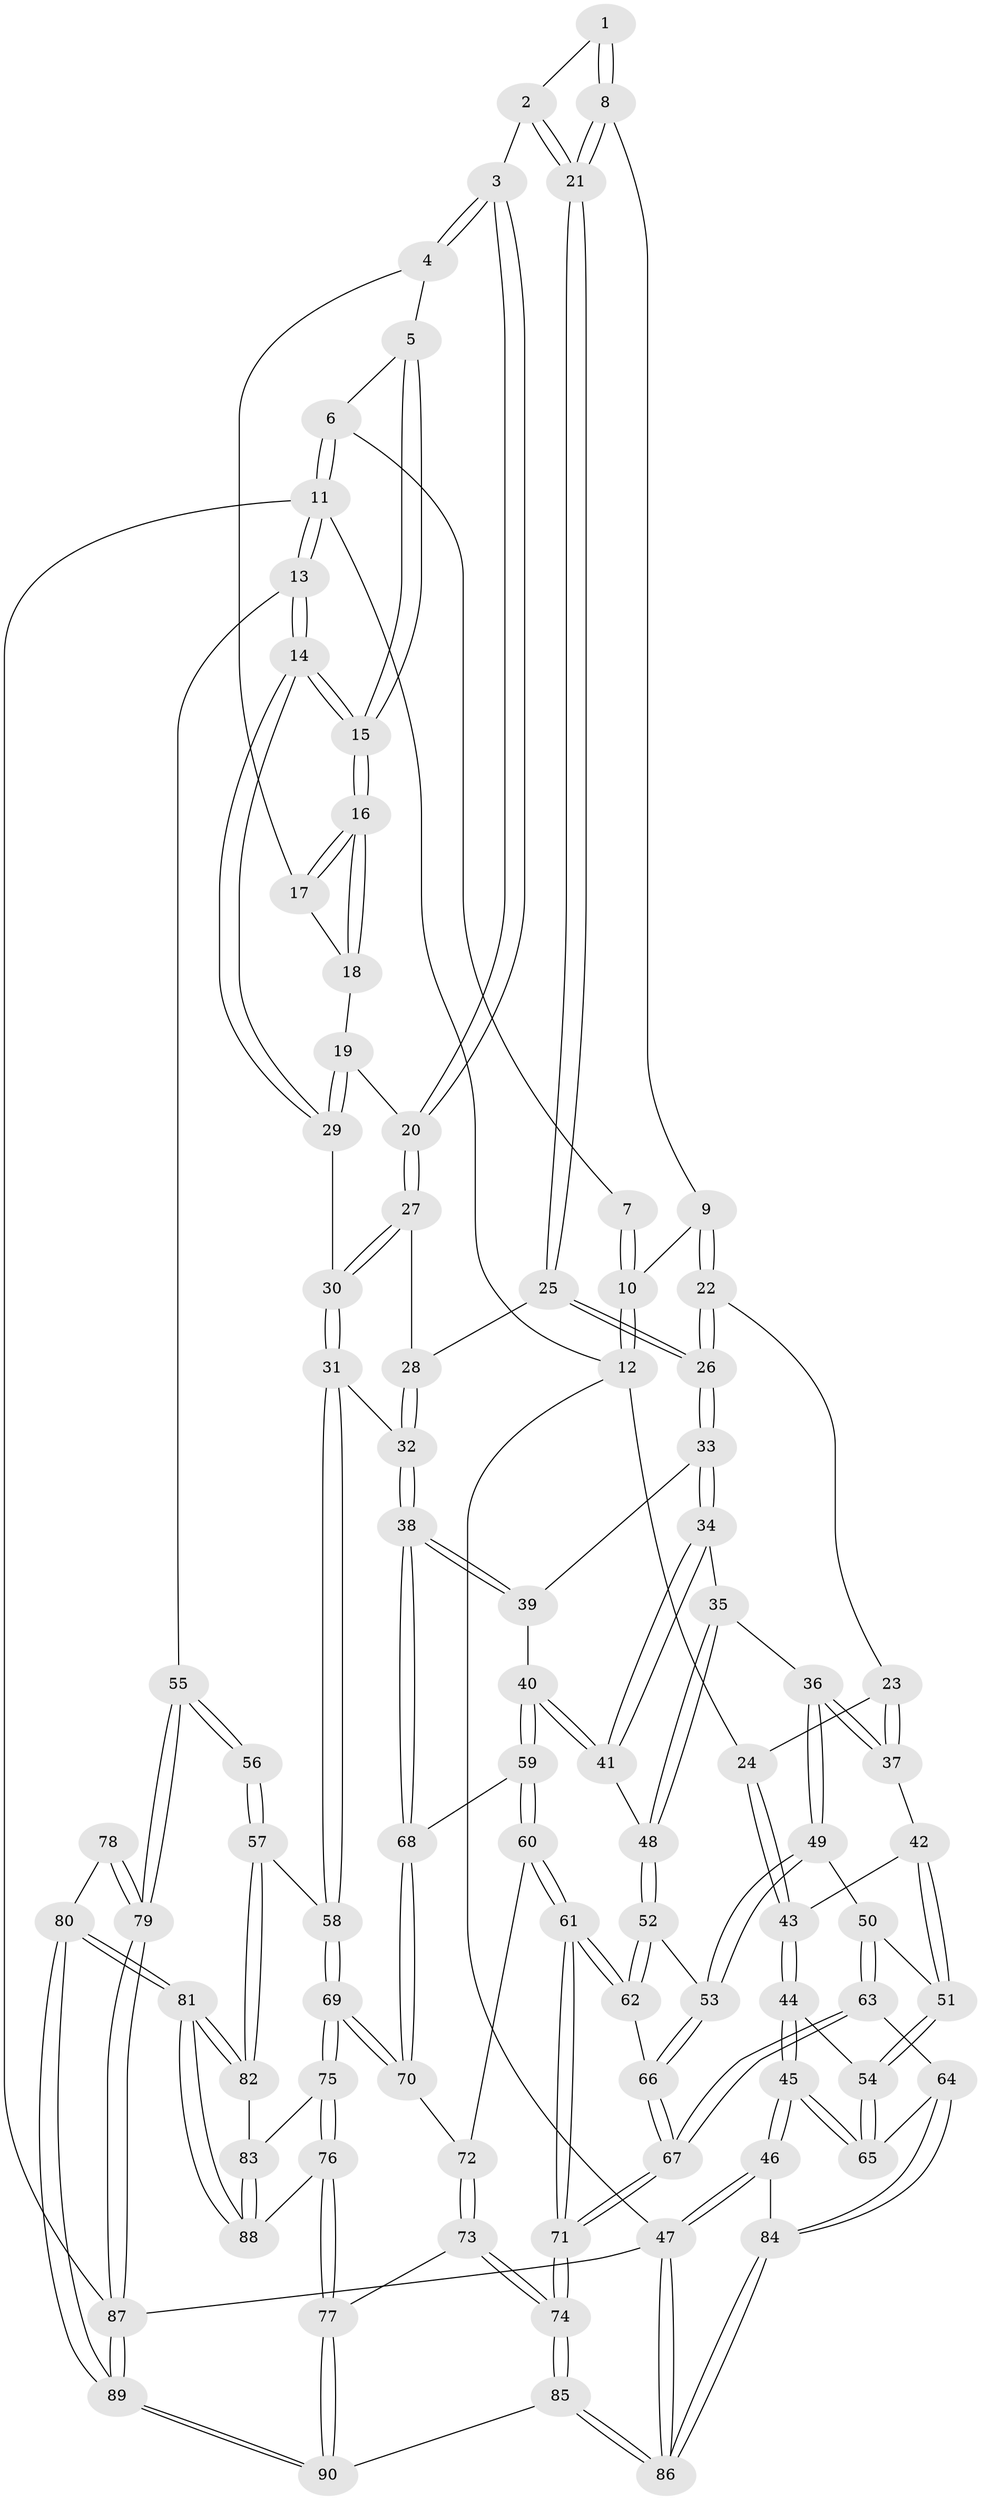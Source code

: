 // coarse degree distribution, {3: 0.16666666666666666, 4: 0.3888888888888889, 5: 0.35185185185185186, 6: 0.09259259259259259}
// Generated by graph-tools (version 1.1) at 2025/52/02/27/25 19:52:37]
// undirected, 90 vertices, 222 edges
graph export_dot {
graph [start="1"]
  node [color=gray90,style=filled];
  1 [pos="+0.5258559161286913+0.04035197919130357"];
  2 [pos="+0.6534104617432381+0.12771783145747154"];
  3 [pos="+0.6890446032471593+0.12378392470193697"];
  4 [pos="+0.7801182072584817+0.01388887098614823"];
  5 [pos="+0.829565577994002+0"];
  6 [pos="+0.8491833279843897+0"];
  7 [pos="+0.4542736954628176+0"];
  8 [pos="+0.5093809826148055+0.15687384168070942"];
  9 [pos="+0.36566979204679856+0.11242329047594792"];
  10 [pos="+0.24308796639298744+0"];
  11 [pos="+1+0"];
  12 [pos="+0+0"];
  13 [pos="+1+0.42684983859727477"];
  14 [pos="+1+0.41905242815847166"];
  15 [pos="+1+0.2813407062621248"];
  16 [pos="+0.9582995681241616+0.2504491144480238"];
  17 [pos="+0.8084427695946981+0.0891687107787124"];
  18 [pos="+0.8317957444663442+0.20108236289589512"];
  19 [pos="+0.8176388670382806+0.2645496391812726"];
  20 [pos="+0.6912797569637356+0.24503265545923894"];
  21 [pos="+0.5257585752453305+0.17060521214558938"];
  22 [pos="+0.3344646111090134+0.26511321563182705"];
  23 [pos="+0.310360569352416+0.27904509904140357"];
  24 [pos="+0+0"];
  25 [pos="+0.5131844238288319+0.3335426485351683"];
  26 [pos="+0.5088188548023631+0.33789380662088514"];
  27 [pos="+0.6784530727582581+0.2746150712553798"];
  28 [pos="+0.6310391428730702+0.3079401895333641"];
  29 [pos="+0.9214262147372362+0.4264508905292297"];
  30 [pos="+0.85098076835835+0.45043464763428737"];
  31 [pos="+0.7598225025660044+0.5164330144055134"];
  32 [pos="+0.7343333021525137+0.521446579727801"];
  33 [pos="+0.50699350052807+0.3669598565229238"];
  34 [pos="+0.43211987245750055+0.45440651408392035"];
  35 [pos="+0.3734494838146667+0.4659601907320829"];
  36 [pos="+0.2560689148281796+0.45924035180807066"];
  37 [pos="+0.23071247897949423+0.4112522645277348"];
  38 [pos="+0.6922832631545474+0.5404687822837771"];
  39 [pos="+0.5565814204222306+0.42891955751893135"];
  40 [pos="+0.5000985700903245+0.5772007949951315"];
  41 [pos="+0.47335672126404976+0.5578815617384788"];
  42 [pos="+0.0757597313579577+0.37238448818874104"];
  43 [pos="+0+0.273344357649867"];
  44 [pos="+0+0.5095799819281706"];
  45 [pos="+0+0.7170583015840847"];
  46 [pos="+0+0.775386887421826"];
  47 [pos="+0+1"];
  48 [pos="+0.39234445172640486+0.5854765604353172"];
  49 [pos="+0.24789796843284706+0.5182203590821444"];
  50 [pos="+0.24575626100930062+0.5205999862796734"];
  51 [pos="+0.11337166850926558+0.572486129059723"];
  52 [pos="+0.3922740380417355+0.5855477401185067"];
  53 [pos="+0.29273806180944933+0.5685541504908789"];
  54 [pos="+0.10298204362165377+0.5828297032907584"];
  55 [pos="+1+0.5415859334391036"];
  56 [pos="+0.8767342927194406+0.7135649677488533"];
  57 [pos="+0.8672754181214716+0.7142636053532372"];
  58 [pos="+0.8474755550844457+0.7040467188898034"];
  59 [pos="+0.5226750202080453+0.6029253905884051"];
  60 [pos="+0.44048036998943024+0.7041013347486293"];
  61 [pos="+0.4237955871164544+0.7106557277920372"];
  62 [pos="+0.3923697596896147+0.6065873834967832"];
  63 [pos="+0.1812496281943922+0.7209786818649594"];
  64 [pos="+0.17082059020946536+0.7219961655279794"];
  65 [pos="+0.11842979529532519+0.6909521075586995"];
  66 [pos="+0.3144068900922658+0.642755381617284"];
  67 [pos="+0.32363894131392845+0.7776445255160842"];
  68 [pos="+0.6402085960400543+0.6096524197159968"];
  69 [pos="+0.6908529758743587+0.7597769417716076"];
  70 [pos="+0.6465013678255779+0.6823971250194013"];
  71 [pos="+0.33656804597254303+0.7888912363078521"];
  72 [pos="+0.5388986247265729+0.7480572942162599"];
  73 [pos="+0.5410254011093584+0.8804487360635118"];
  74 [pos="+0.35691671387090657+0.8964553793050699"];
  75 [pos="+0.6902348593481424+0.7974657301736402"];
  76 [pos="+0.6342856688468311+0.900624338112009"];
  77 [pos="+0.6283394227165722+0.9090596126830081"];
  78 [pos="+0.9072685550454187+0.7536640486484282"];
  79 [pos="+1+1"];
  80 [pos="+0.9651995218502167+1"];
  81 [pos="+0.9033191814296699+0.9475753533651042"];
  82 [pos="+0.8629005524508508+0.7310961040298879"];
  83 [pos="+0.8078963834437459+0.8375631219068257"];
  84 [pos="+0.12417300620337271+0.8049322685126906"];
  85 [pos="+0.1975971583012755+1"];
  86 [pos="+0.091491300315158+1"];
  87 [pos="+1+1"];
  88 [pos="+0.8411938782278315+0.8870019657375405"];
  89 [pos="+1+1"];
  90 [pos="+0.7262384121616292+1"];
  1 -- 2;
  1 -- 8;
  1 -- 8;
  2 -- 3;
  2 -- 21;
  2 -- 21;
  3 -- 4;
  3 -- 4;
  3 -- 20;
  3 -- 20;
  4 -- 5;
  4 -- 17;
  5 -- 6;
  5 -- 15;
  5 -- 15;
  6 -- 7;
  6 -- 11;
  6 -- 11;
  7 -- 10;
  7 -- 10;
  8 -- 9;
  8 -- 21;
  8 -- 21;
  9 -- 10;
  9 -- 22;
  9 -- 22;
  10 -- 12;
  10 -- 12;
  11 -- 12;
  11 -- 13;
  11 -- 13;
  11 -- 87;
  12 -- 24;
  12 -- 47;
  13 -- 14;
  13 -- 14;
  13 -- 55;
  14 -- 15;
  14 -- 15;
  14 -- 29;
  14 -- 29;
  15 -- 16;
  15 -- 16;
  16 -- 17;
  16 -- 17;
  16 -- 18;
  16 -- 18;
  17 -- 18;
  18 -- 19;
  19 -- 20;
  19 -- 29;
  19 -- 29;
  20 -- 27;
  20 -- 27;
  21 -- 25;
  21 -- 25;
  22 -- 23;
  22 -- 26;
  22 -- 26;
  23 -- 24;
  23 -- 37;
  23 -- 37;
  24 -- 43;
  24 -- 43;
  25 -- 26;
  25 -- 26;
  25 -- 28;
  26 -- 33;
  26 -- 33;
  27 -- 28;
  27 -- 30;
  27 -- 30;
  28 -- 32;
  28 -- 32;
  29 -- 30;
  30 -- 31;
  30 -- 31;
  31 -- 32;
  31 -- 58;
  31 -- 58;
  32 -- 38;
  32 -- 38;
  33 -- 34;
  33 -- 34;
  33 -- 39;
  34 -- 35;
  34 -- 41;
  34 -- 41;
  35 -- 36;
  35 -- 48;
  35 -- 48;
  36 -- 37;
  36 -- 37;
  36 -- 49;
  36 -- 49;
  37 -- 42;
  38 -- 39;
  38 -- 39;
  38 -- 68;
  38 -- 68;
  39 -- 40;
  40 -- 41;
  40 -- 41;
  40 -- 59;
  40 -- 59;
  41 -- 48;
  42 -- 43;
  42 -- 51;
  42 -- 51;
  43 -- 44;
  43 -- 44;
  44 -- 45;
  44 -- 45;
  44 -- 54;
  45 -- 46;
  45 -- 46;
  45 -- 65;
  45 -- 65;
  46 -- 47;
  46 -- 47;
  46 -- 84;
  47 -- 86;
  47 -- 86;
  47 -- 87;
  48 -- 52;
  48 -- 52;
  49 -- 50;
  49 -- 53;
  49 -- 53;
  50 -- 51;
  50 -- 63;
  50 -- 63;
  51 -- 54;
  51 -- 54;
  52 -- 53;
  52 -- 62;
  52 -- 62;
  53 -- 66;
  53 -- 66;
  54 -- 65;
  54 -- 65;
  55 -- 56;
  55 -- 56;
  55 -- 79;
  55 -- 79;
  56 -- 57;
  56 -- 57;
  57 -- 58;
  57 -- 82;
  57 -- 82;
  58 -- 69;
  58 -- 69;
  59 -- 60;
  59 -- 60;
  59 -- 68;
  60 -- 61;
  60 -- 61;
  60 -- 72;
  61 -- 62;
  61 -- 62;
  61 -- 71;
  61 -- 71;
  62 -- 66;
  63 -- 64;
  63 -- 67;
  63 -- 67;
  64 -- 65;
  64 -- 84;
  64 -- 84;
  66 -- 67;
  66 -- 67;
  67 -- 71;
  67 -- 71;
  68 -- 70;
  68 -- 70;
  69 -- 70;
  69 -- 70;
  69 -- 75;
  69 -- 75;
  70 -- 72;
  71 -- 74;
  71 -- 74;
  72 -- 73;
  72 -- 73;
  73 -- 74;
  73 -- 74;
  73 -- 77;
  74 -- 85;
  74 -- 85;
  75 -- 76;
  75 -- 76;
  75 -- 83;
  76 -- 77;
  76 -- 77;
  76 -- 88;
  77 -- 90;
  77 -- 90;
  78 -- 79;
  78 -- 79;
  78 -- 80;
  79 -- 87;
  79 -- 87;
  80 -- 81;
  80 -- 81;
  80 -- 89;
  80 -- 89;
  81 -- 82;
  81 -- 82;
  81 -- 88;
  81 -- 88;
  82 -- 83;
  83 -- 88;
  83 -- 88;
  84 -- 86;
  84 -- 86;
  85 -- 86;
  85 -- 86;
  85 -- 90;
  87 -- 89;
  87 -- 89;
  89 -- 90;
  89 -- 90;
}

